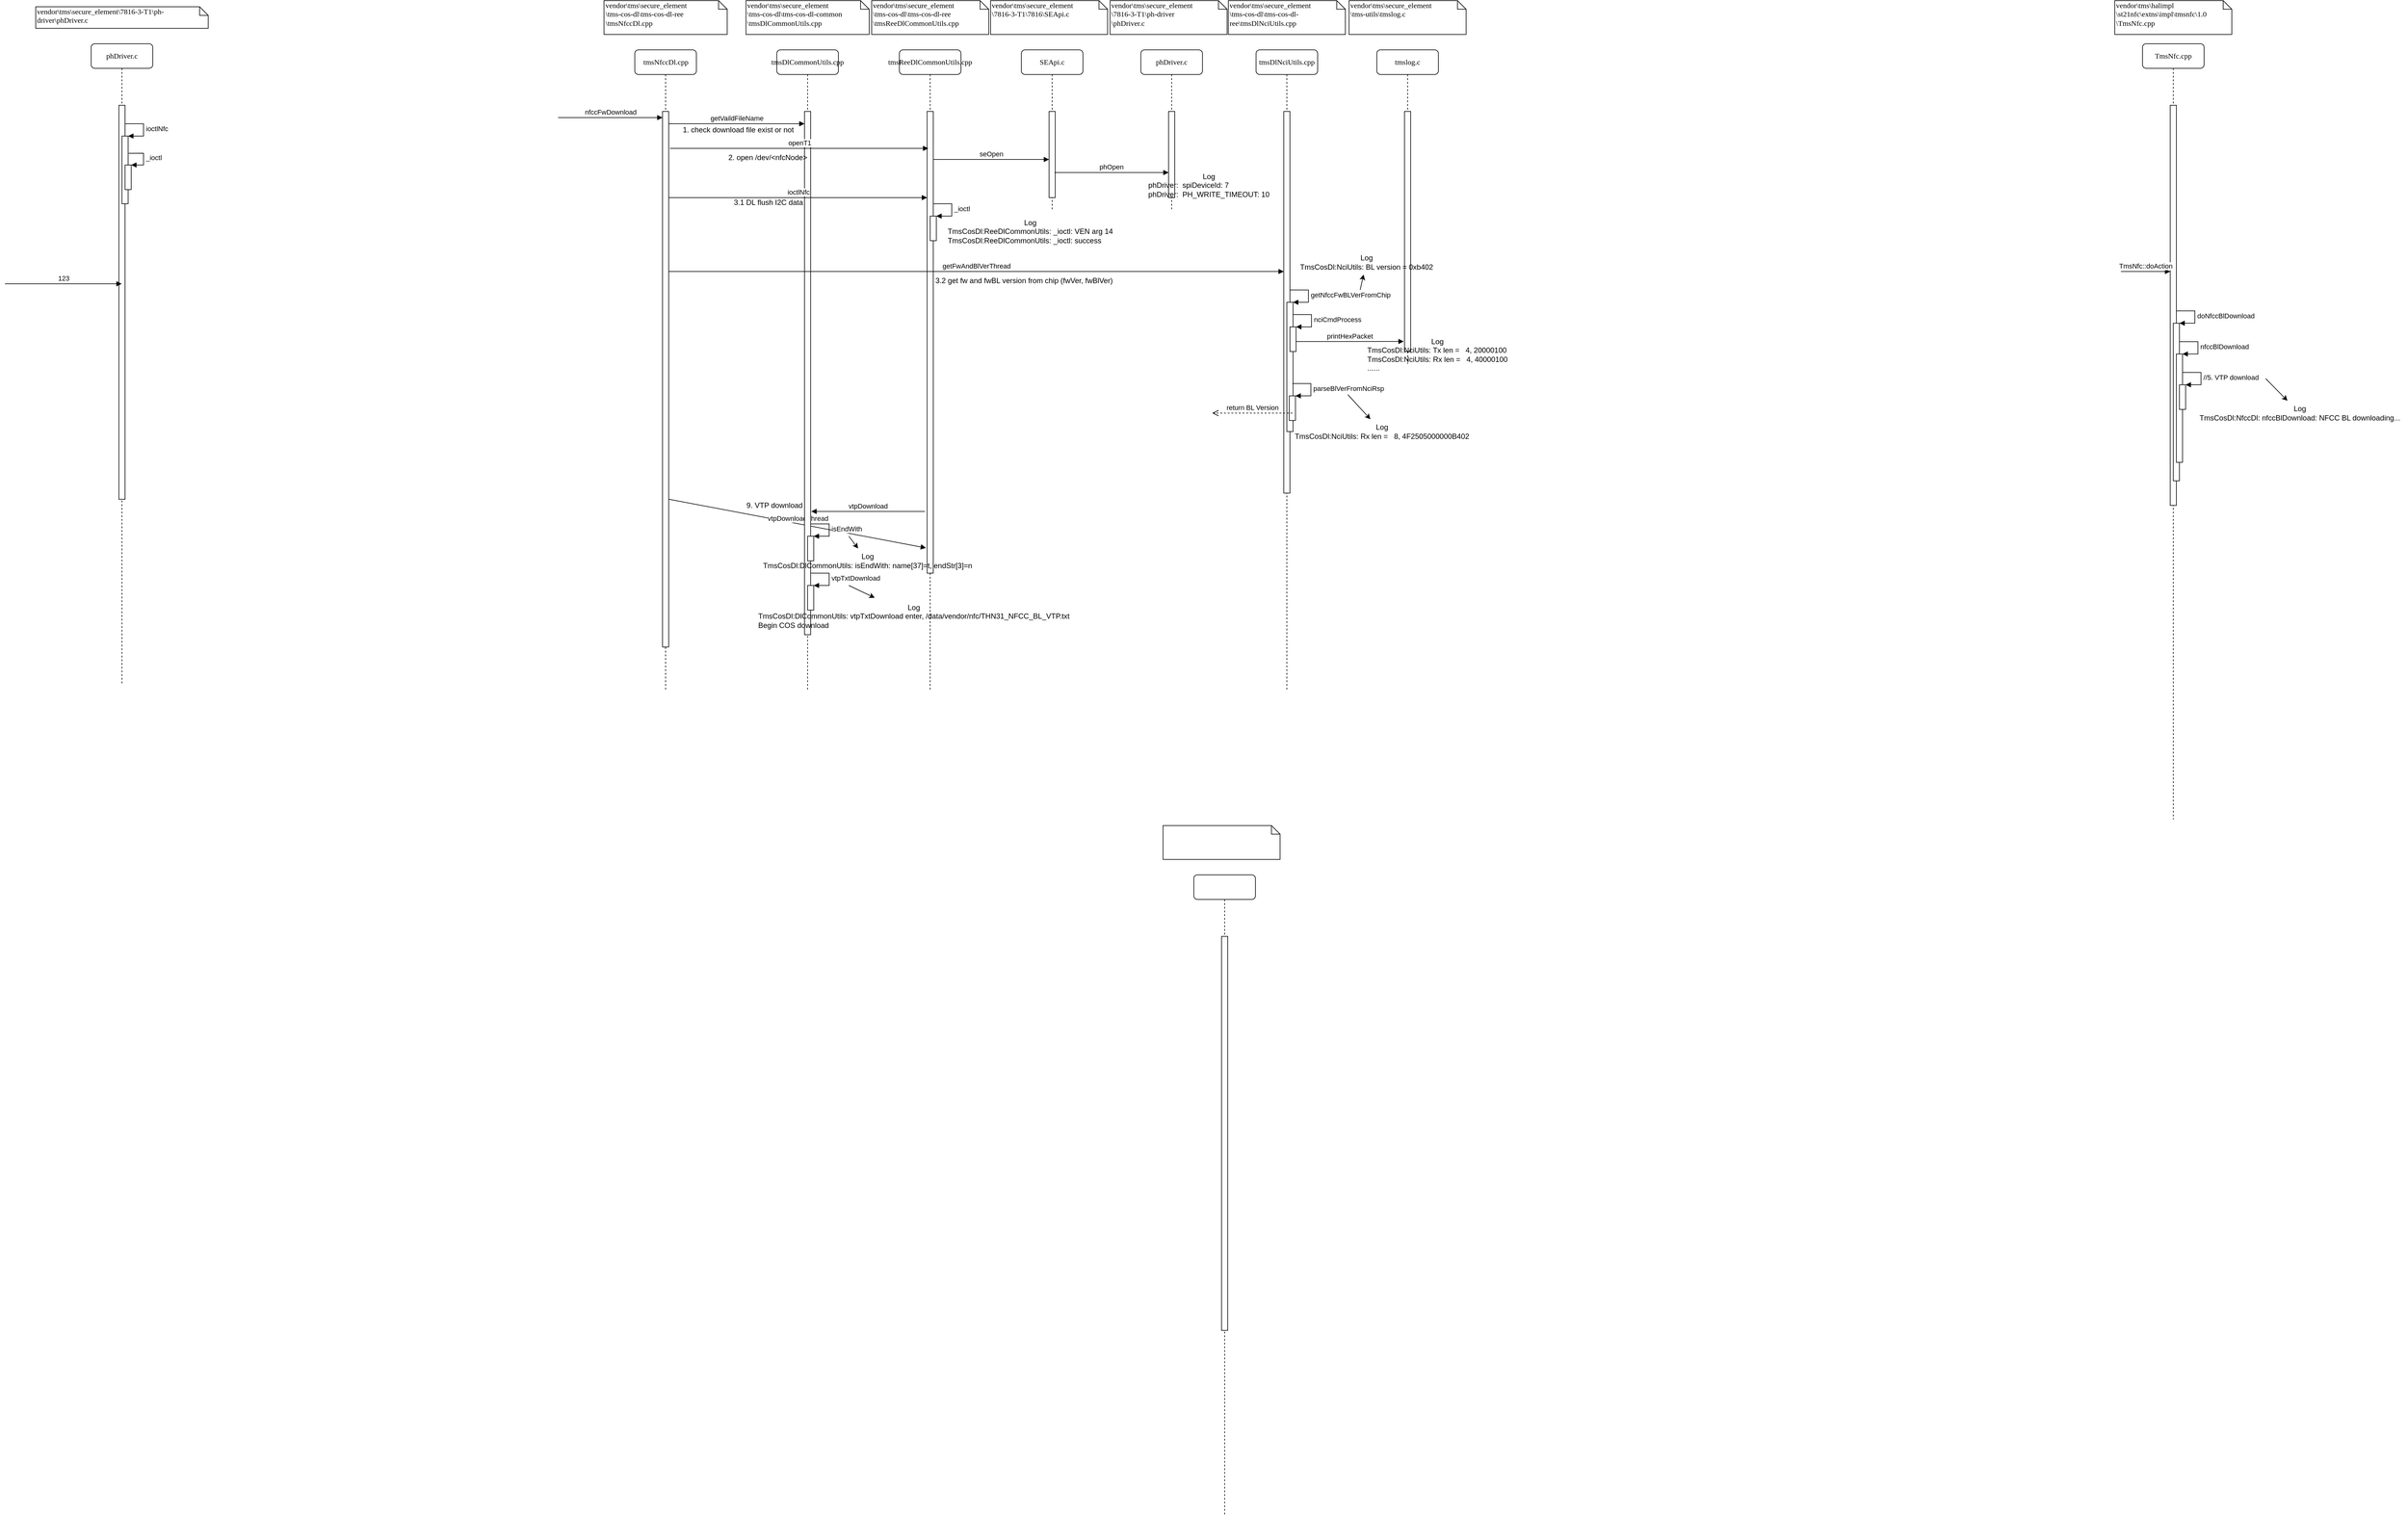 <mxfile version="20.0.4" type="github">
  <diagram name="Page-1" id="13e1069c-82ec-6db2-03f1-153e76fe0fe0">
    <mxGraphModel dx="3697" dy="1659" grid="1" gridSize="10" guides="1" tooltips="1" connect="1" arrows="1" fold="1" page="1" pageScale="1" pageWidth="1100" pageHeight="850" background="none" math="0" shadow="0">
      <root>
        <mxCell id="0" />
        <mxCell id="1" parent="0" />
        <mxCell id="Ku6d6TWkNU5Iu4rAbxKe-1" value="tmsNfccDl.cpp" style="shape=umlLifeline;perimeter=lifelinePerimeter;whiteSpace=wrap;html=1;container=1;collapsible=0;recursiveResize=0;outlineConnect=0;rounded=1;shadow=0;comic=0;labelBackgroundColor=none;strokeWidth=1;fontFamily=Verdana;fontSize=12;align=center;" parent="1" vertex="1">
          <mxGeometry x="-1057.5" y="-200" width="100" height="1040" as="geometry" />
        </mxCell>
        <mxCell id="Ku6d6TWkNU5Iu4rAbxKe-2" value="" style="html=1;points=[];perimeter=orthogonalPerimeter;rounded=0;shadow=0;comic=0;labelBackgroundColor=none;strokeWidth=1;fontFamily=Verdana;fontSize=12;align=center;" parent="Ku6d6TWkNU5Iu4rAbxKe-1" vertex="1">
          <mxGeometry x="45" y="100" width="10" height="870" as="geometry" />
        </mxCell>
        <mxCell id="Ku6d6TWkNU5Iu4rAbxKe-9" value="nfccFwDownload" style="html=1;verticalAlign=bottom;endArrow=block;rounded=0;" parent="Ku6d6TWkNU5Iu4rAbxKe-1" edge="1" target="Ku6d6TWkNU5Iu4rAbxKe-2">
          <mxGeometry width="80" relative="1" as="geometry">
            <mxPoint x="-124.5" y="110" as="sourcePoint" />
            <mxPoint x="35.5" y="110" as="targetPoint" />
          </mxGeometry>
        </mxCell>
        <object label="getVaildFileName" id="6wgtEtR7sXNdbjSEoORC-49">
          <mxCell style="html=1;verticalAlign=bottom;endArrow=block;rounded=0;" edge="1" parent="Ku6d6TWkNU5Iu4rAbxKe-1" target="6wgtEtR7sXNdbjSEoORC-38">
            <mxGeometry width="80" relative="1" as="geometry">
              <mxPoint x="55" y="120" as="sourcePoint" />
              <mxPoint x="267.5" y="120" as="targetPoint" />
            </mxGeometry>
          </mxCell>
        </object>
        <mxCell id="6wgtEtR7sXNdbjSEoORC-100" value="vtpDownloadThread" style="html=1;verticalAlign=bottom;endArrow=block;rounded=0;entryX=-0.183;entryY=0.612;entryDx=0;entryDy=0;entryPerimeter=0;" edge="1" parent="Ku6d6TWkNU5Iu4rAbxKe-1">
          <mxGeometry width="80" relative="1" as="geometry">
            <mxPoint x="55.5" y="730" as="sourcePoint" />
            <mxPoint x="472.67" y="809" as="targetPoint" />
          </mxGeometry>
        </mxCell>
        <mxCell id="6wgtEtR7sXNdbjSEoORC-17" value="tmslog.c" style="shape=umlLifeline;perimeter=lifelinePerimeter;whiteSpace=wrap;html=1;container=1;collapsible=0;recursiveResize=0;outlineConnect=0;rounded=1;shadow=0;comic=0;labelBackgroundColor=none;strokeWidth=1;fontFamily=Verdana;fontSize=12;align=center;" vertex="1" parent="1">
          <mxGeometry x="147" y="-200" width="100" height="510" as="geometry" />
        </mxCell>
        <mxCell id="6wgtEtR7sXNdbjSEoORC-18" value="" style="html=1;points=[];perimeter=orthogonalPerimeter;rounded=0;shadow=0;comic=0;labelBackgroundColor=none;strokeWidth=1;fontFamily=Verdana;fontSize=12;align=center;" vertex="1" parent="6wgtEtR7sXNdbjSEoORC-17">
          <mxGeometry x="45" y="100" width="10" height="390" as="geometry" />
        </mxCell>
        <mxCell id="6wgtEtR7sXNdbjSEoORC-83" value="&lt;span style=&quot;text-align: left;&quot;&gt;phDriver.c&lt;/span&gt;" style="shape=umlLifeline;perimeter=lifelinePerimeter;whiteSpace=wrap;html=1;container=1;collapsible=0;recursiveResize=0;outlineConnect=0;rounded=1;shadow=0;comic=0;labelBackgroundColor=none;strokeWidth=1;fontFamily=Verdana;fontSize=12;align=center;" vertex="1" parent="1">
          <mxGeometry x="-236" y="-200" width="100" height="260" as="geometry" />
        </mxCell>
        <mxCell id="6wgtEtR7sXNdbjSEoORC-84" value="" style="html=1;points=[];perimeter=orthogonalPerimeter;rounded=0;shadow=0;comic=0;labelBackgroundColor=none;strokeWidth=1;fontFamily=Verdana;fontSize=12;align=center;" vertex="1" parent="6wgtEtR7sXNdbjSEoORC-83">
          <mxGeometry x="45" y="100" width="10" height="140" as="geometry" />
        </mxCell>
        <mxCell id="6wgtEtR7sXNdbjSEoORC-1" value="tmsReeDlCommonUtils.cpp" style="shape=umlLifeline;perimeter=lifelinePerimeter;whiteSpace=wrap;html=1;container=1;collapsible=0;recursiveResize=0;outlineConnect=0;rounded=1;shadow=0;comic=0;labelBackgroundColor=none;strokeWidth=1;fontFamily=Verdana;fontSize=12;align=center;" vertex="1" parent="1">
          <mxGeometry x="-628" y="-200" width="100" height="1040" as="geometry" />
        </mxCell>
        <mxCell id="6wgtEtR7sXNdbjSEoORC-2" value="" style="html=1;points=[];perimeter=orthogonalPerimeter;rounded=0;shadow=0;comic=0;labelBackgroundColor=none;strokeWidth=1;fontFamily=Verdana;fontSize=12;align=center;" vertex="1" parent="6wgtEtR7sXNdbjSEoORC-1">
          <mxGeometry x="45" y="100" width="10" height="750" as="geometry" />
        </mxCell>
        <mxCell id="6wgtEtR7sXNdbjSEoORC-88" value="" style="html=1;points=[];perimeter=orthogonalPerimeter;" vertex="1" parent="6wgtEtR7sXNdbjSEoORC-1">
          <mxGeometry x="50" y="270" width="10" height="40" as="geometry" />
        </mxCell>
        <mxCell id="6wgtEtR7sXNdbjSEoORC-89" value="_ioctl" style="edgeStyle=orthogonalEdgeStyle;html=1;align=left;spacingLeft=2;endArrow=block;rounded=0;entryX=1;entryY=0;" edge="1" target="6wgtEtR7sXNdbjSEoORC-88" parent="6wgtEtR7sXNdbjSEoORC-1">
          <mxGeometry relative="1" as="geometry">
            <mxPoint x="55" y="250" as="sourcePoint" />
            <Array as="points">
              <mxPoint x="85" y="250" />
            </Array>
          </mxGeometry>
        </mxCell>
        <mxCell id="6wgtEtR7sXNdbjSEoORC-60" value="&lt;span style=&quot;text-align: left;&quot;&gt;SEApi.c&lt;/span&gt;" style="shape=umlLifeline;perimeter=lifelinePerimeter;whiteSpace=wrap;html=1;container=1;collapsible=0;recursiveResize=0;outlineConnect=0;rounded=1;shadow=0;comic=0;labelBackgroundColor=none;strokeWidth=1;fontFamily=Verdana;fontSize=12;align=center;" vertex="1" parent="1">
          <mxGeometry x="-430" y="-200" width="100" height="260" as="geometry" />
        </mxCell>
        <mxCell id="6wgtEtR7sXNdbjSEoORC-61" value="" style="html=1;points=[];perimeter=orthogonalPerimeter;rounded=0;shadow=0;comic=0;labelBackgroundColor=none;strokeWidth=1;fontFamily=Verdana;fontSize=12;align=center;" vertex="1" parent="6wgtEtR7sXNdbjSEoORC-60">
          <mxGeometry x="45" y="100" width="10" height="140" as="geometry" />
        </mxCell>
        <mxCell id="6wgtEtR7sXNdbjSEoORC-37" value="tmsDlCommonUtils.cpp" style="shape=umlLifeline;perimeter=lifelinePerimeter;whiteSpace=wrap;html=1;container=1;collapsible=0;recursiveResize=0;outlineConnect=0;rounded=1;shadow=0;comic=0;labelBackgroundColor=none;strokeWidth=1;fontFamily=Verdana;fontSize=12;align=center;" vertex="1" parent="1">
          <mxGeometry x="-827" y="-200" width="100" height="1040" as="geometry" />
        </mxCell>
        <mxCell id="6wgtEtR7sXNdbjSEoORC-38" value="" style="html=1;points=[];perimeter=orthogonalPerimeter;rounded=0;shadow=0;comic=0;labelBackgroundColor=none;strokeWidth=1;fontFamily=Verdana;fontSize=12;align=center;" vertex="1" parent="6wgtEtR7sXNdbjSEoORC-37">
          <mxGeometry x="45" y="100" width="10" height="850" as="geometry" />
        </mxCell>
        <mxCell id="6wgtEtR7sXNdbjSEoORC-39" value="" style="html=1;points=[];perimeter=orthogonalPerimeter;" vertex="1" parent="6wgtEtR7sXNdbjSEoORC-37">
          <mxGeometry x="50" y="790" width="10" height="40" as="geometry" />
        </mxCell>
        <mxCell id="6wgtEtR7sXNdbjSEoORC-40" value="isEndWith" style="edgeStyle=orthogonalEdgeStyle;html=1;align=left;spacingLeft=2;endArrow=block;rounded=0;entryX=1;entryY=0;" edge="1" parent="6wgtEtR7sXNdbjSEoORC-37" target="6wgtEtR7sXNdbjSEoORC-39">
          <mxGeometry relative="1" as="geometry">
            <mxPoint x="55" y="770" as="sourcePoint" />
            <Array as="points">
              <mxPoint x="85" y="770" />
            </Array>
          </mxGeometry>
        </mxCell>
        <mxCell id="6wgtEtR7sXNdbjSEoORC-41" value="" style="html=1;points=[];perimeter=orthogonalPerimeter;" vertex="1" parent="6wgtEtR7sXNdbjSEoORC-37">
          <mxGeometry x="50" y="870" width="10" height="40" as="geometry" />
        </mxCell>
        <mxCell id="6wgtEtR7sXNdbjSEoORC-42" value="vtpTxtDownload" style="edgeStyle=orthogonalEdgeStyle;html=1;align=left;spacingLeft=2;endArrow=block;rounded=0;entryX=1;entryY=0;" edge="1" parent="6wgtEtR7sXNdbjSEoORC-37" target="6wgtEtR7sXNdbjSEoORC-41">
          <mxGeometry relative="1" as="geometry">
            <mxPoint x="55" y="850" as="sourcePoint" />
            <Array as="points">
              <mxPoint x="85" y="850" />
            </Array>
          </mxGeometry>
        </mxCell>
        <mxCell id="6wgtEtR7sXNdbjSEoORC-52" value="2. open /dev/&amp;lt;nfcNode&amp;gt;" style="text;html=1;resizable=0;autosize=1;align=center;verticalAlign=middle;points=[];fillColor=none;strokeColor=none;rounded=0;" vertex="1" parent="6wgtEtR7sXNdbjSEoORC-37">
          <mxGeometry x="-90" y="160" width="150" height="30" as="geometry" />
        </mxCell>
        <mxCell id="7baba1c4bc27f4b0-8" value="tmsDlNciUtils.cpp" style="shape=umlLifeline;perimeter=lifelinePerimeter;whiteSpace=wrap;html=1;container=1;collapsible=0;recursiveResize=0;outlineConnect=0;rounded=1;shadow=0;comic=0;labelBackgroundColor=none;strokeWidth=1;fontFamily=Verdana;fontSize=12;align=center;" parent="1" vertex="1">
          <mxGeometry x="-49" y="-200" width="100" height="1040" as="geometry" />
        </mxCell>
        <mxCell id="7baba1c4bc27f4b0-9" value="" style="html=1;points=[];perimeter=orthogonalPerimeter;rounded=0;shadow=0;comic=0;labelBackgroundColor=none;strokeWidth=1;fontFamily=Verdana;fontSize=12;align=center;" parent="7baba1c4bc27f4b0-8" vertex="1">
          <mxGeometry x="45" y="100" width="10" height="620" as="geometry" />
        </mxCell>
        <mxCell id="6wgtEtR7sXNdbjSEoORC-92" value="" style="html=1;points=[];perimeter=orthogonalPerimeter;" vertex="1" parent="7baba1c4bc27f4b0-8">
          <mxGeometry x="50" y="410" width="10" height="210" as="geometry" />
        </mxCell>
        <mxCell id="6wgtEtR7sXNdbjSEoORC-93" value="getNfccFwBLVerFromChip" style="edgeStyle=orthogonalEdgeStyle;html=1;align=left;spacingLeft=2;endArrow=block;rounded=0;entryX=1;entryY=0;" edge="1" target="6wgtEtR7sXNdbjSEoORC-92" parent="7baba1c4bc27f4b0-8">
          <mxGeometry relative="1" as="geometry">
            <mxPoint x="55" y="390" as="sourcePoint" />
            <Array as="points">
              <mxPoint x="85" y="390" />
            </Array>
          </mxGeometry>
        </mxCell>
        <mxCell id="6wgtEtR7sXNdbjSEoORC-94" value="" style="html=1;points=[];perimeter=orthogonalPerimeter;" vertex="1" parent="7baba1c4bc27f4b0-8">
          <mxGeometry x="55" y="450" width="10" height="40" as="geometry" />
        </mxCell>
        <mxCell id="6wgtEtR7sXNdbjSEoORC-95" value="nciCmdProcess" style="edgeStyle=orthogonalEdgeStyle;html=1;align=left;spacingLeft=2;endArrow=block;rounded=0;entryX=1;entryY=0;" edge="1" target="6wgtEtR7sXNdbjSEoORC-94" parent="7baba1c4bc27f4b0-8">
          <mxGeometry relative="1" as="geometry">
            <mxPoint x="60" y="430" as="sourcePoint" />
            <Array as="points">
              <mxPoint x="90" y="430" />
            </Array>
          </mxGeometry>
        </mxCell>
        <mxCell id="6wgtEtR7sXNdbjSEoORC-98" value="" style="html=1;points=[];perimeter=orthogonalPerimeter;" vertex="1" parent="7baba1c4bc27f4b0-8">
          <mxGeometry x="54" y="562" width="10" height="40" as="geometry" />
        </mxCell>
        <mxCell id="6wgtEtR7sXNdbjSEoORC-99" value="parseBlVerFromNciRsp" style="edgeStyle=orthogonalEdgeStyle;html=1;align=left;spacingLeft=2;endArrow=block;rounded=0;entryX=1;entryY=0;" edge="1" target="6wgtEtR7sXNdbjSEoORC-98" parent="7baba1c4bc27f4b0-8">
          <mxGeometry relative="1" as="geometry">
            <mxPoint x="59" y="542" as="sourcePoint" />
            <Array as="points">
              <mxPoint x="89" y="542" />
            </Array>
          </mxGeometry>
        </mxCell>
        <mxCell id="7baba1c4bc27f4b0-2" value="TmsNfc.cpp" style="shape=umlLifeline;perimeter=lifelinePerimeter;whiteSpace=wrap;html=1;container=1;collapsible=0;recursiveResize=0;outlineConnect=0;rounded=1;shadow=0;comic=0;labelBackgroundColor=none;strokeWidth=1;fontFamily=Verdana;fontSize=12;align=center;" parent="1" vertex="1">
          <mxGeometry x="1390" y="-210" width="100" height="1260" as="geometry" />
        </mxCell>
        <mxCell id="7baba1c4bc27f4b0-10" value="" style="html=1;points=[];perimeter=orthogonalPerimeter;rounded=0;shadow=0;comic=0;labelBackgroundColor=none;strokeWidth=1;fontFamily=Verdana;fontSize=12;align=center;" parent="7baba1c4bc27f4b0-2" vertex="1">
          <mxGeometry x="45" y="100" width="10" height="650" as="geometry" />
        </mxCell>
        <mxCell id="Ku6d6TWkNU5Iu4rAbxKe-25" value="" style="html=1;points=[];perimeter=orthogonalPerimeter;" parent="7baba1c4bc27f4b0-2" vertex="1">
          <mxGeometry x="50" y="454" width="10" height="256" as="geometry" />
        </mxCell>
        <mxCell id="Ku6d6TWkNU5Iu4rAbxKe-26" value="doNfccBlDownload" style="edgeStyle=orthogonalEdgeStyle;html=1;align=left;spacingLeft=2;endArrow=block;rounded=0;entryX=1;entryY=0;" parent="7baba1c4bc27f4b0-2" target="Ku6d6TWkNU5Iu4rAbxKe-25" edge="1">
          <mxGeometry relative="1" as="geometry">
            <mxPoint x="55" y="434" as="sourcePoint" />
            <Array as="points">
              <mxPoint x="85" y="434" />
            </Array>
          </mxGeometry>
        </mxCell>
        <mxCell id="Ku6d6TWkNU5Iu4rAbxKe-27" value="" style="html=1;points=[];perimeter=orthogonalPerimeter;" parent="7baba1c4bc27f4b0-2" vertex="1">
          <mxGeometry x="55" y="504" width="10" height="176" as="geometry" />
        </mxCell>
        <mxCell id="Ku6d6TWkNU5Iu4rAbxKe-28" value="nfccBlDownload" style="edgeStyle=orthogonalEdgeStyle;html=1;align=left;spacingLeft=2;endArrow=block;rounded=0;entryX=1;entryY=0;" parent="7baba1c4bc27f4b0-2" target="Ku6d6TWkNU5Iu4rAbxKe-27" edge="1">
          <mxGeometry relative="1" as="geometry">
            <mxPoint x="60" y="484" as="sourcePoint" />
            <Array as="points">
              <mxPoint x="90" y="484" />
            </Array>
          </mxGeometry>
        </mxCell>
        <mxCell id="Ku6d6TWkNU5Iu4rAbxKe-20" value="" style="html=1;points=[];perimeter=orthogonalPerimeter;" parent="7baba1c4bc27f4b0-2" vertex="1">
          <mxGeometry x="60" y="554" width="10" height="40" as="geometry" />
        </mxCell>
        <mxCell id="Ku6d6TWkNU5Iu4rAbxKe-21" value="//5. VTP download" style="edgeStyle=orthogonalEdgeStyle;html=1;align=left;spacingLeft=2;endArrow=block;rounded=0;entryX=1;entryY=0;" parent="7baba1c4bc27f4b0-2" target="Ku6d6TWkNU5Iu4rAbxKe-20" edge="1">
          <mxGeometry relative="1" as="geometry">
            <mxPoint x="65" y="534" as="sourcePoint" />
            <Array as="points">
              <mxPoint x="95" y="534" />
            </Array>
          </mxGeometry>
        </mxCell>
        <mxCell id="Ku6d6TWkNU5Iu4rAbxKe-23" value="" style="endArrow=classic;html=1;rounded=0;" parent="7baba1c4bc27f4b0-2" target="Ku6d6TWkNU5Iu4rAbxKe-22" edge="1">
          <mxGeometry width="50" height="50" relative="1" as="geometry">
            <mxPoint x="200" y="544" as="sourcePoint" />
            <mxPoint x="318.75" y="539" as="targetPoint" />
          </mxGeometry>
        </mxCell>
        <mxCell id="Ku6d6TWkNU5Iu4rAbxKe-24" value="&lt;div style=&quot;text-align: left;&quot;&gt;&lt;span style=&quot;font-size: 11px;&quot;&gt;TmsNfc::doAction&lt;/span&gt;&lt;/div&gt;" style="html=1;verticalAlign=bottom;endArrow=block;rounded=0;" parent="7baba1c4bc27f4b0-2" edge="1">
          <mxGeometry width="80" relative="1" as="geometry">
            <mxPoint x="-35" y="370" as="sourcePoint" />
            <mxPoint x="45" y="370" as="targetPoint" />
          </mxGeometry>
        </mxCell>
        <mxCell id="Ku6d6TWkNU5Iu4rAbxKe-15" value="return BL Version" style="html=1;verticalAlign=bottom;endArrow=open;dashed=1;endSize=8;rounded=0;exitX=0.5;exitY=0.7;exitDx=0;exitDy=0;exitPerimeter=0;" parent="1" source="6wgtEtR7sXNdbjSEoORC-98" edge="1">
          <mxGeometry relative="1" as="geometry">
            <mxPoint x="10" y="390" as="sourcePoint" />
            <mxPoint x="-120" y="390" as="targetPoint" />
          </mxGeometry>
        </mxCell>
        <mxCell id="Ku6d6TWkNU5Iu4rAbxKe-16" value="Log&lt;br&gt;TmsCosDl:NciUtils: Rx len =&amp;nbsp; &amp;nbsp;8, 4F2505000000B402" style="text;html=1;resizable=0;autosize=1;align=center;verticalAlign=middle;points=[];fillColor=none;strokeColor=none;rounded=0;" parent="1" vertex="1">
          <mxGeometry y="400" width="310" height="40" as="geometry" />
        </mxCell>
        <mxCell id="Ku6d6TWkNU5Iu4rAbxKe-17" value="Log&lt;br&gt;TmsCosDl:NciUtils: BL version = 0xb402" style="text;html=1;resizable=0;autosize=1;align=center;verticalAlign=middle;points=[];fillColor=none;strokeColor=none;rounded=0;" parent="1" vertex="1">
          <mxGeometry x="10" y="125" width="240" height="40" as="geometry" />
        </mxCell>
        <mxCell id="Ku6d6TWkNU5Iu4rAbxKe-18" value="" style="endArrow=classic;html=1;rounded=0;" parent="1" target="Ku6d6TWkNU5Iu4rAbxKe-16" edge="1">
          <mxGeometry width="50" height="50" relative="1" as="geometry">
            <mxPoint x="100" y="360" as="sourcePoint" />
            <mxPoint x="240" y="650" as="targetPoint" />
          </mxGeometry>
        </mxCell>
        <mxCell id="Ku6d6TWkNU5Iu4rAbxKe-19" value="" style="endArrow=classic;html=1;rounded=0;" parent="1" target="Ku6d6TWkNU5Iu4rAbxKe-17" edge="1">
          <mxGeometry width="50" height="50" relative="1" as="geometry">
            <mxPoint x="120" y="190" as="sourcePoint" />
            <mxPoint x="235" y="610" as="targetPoint" />
          </mxGeometry>
        </mxCell>
        <mxCell id="Ku6d6TWkNU5Iu4rAbxKe-22" value="Log&lt;br&gt;TmsCosDl:NfccDl: nfccBlDownload: NFCC BL downloading..." style="text;html=1;resizable=0;autosize=1;align=center;verticalAlign=middle;points=[];fillColor=none;strokeColor=none;rounded=0;" parent="1" vertex="1">
          <mxGeometry x="1470" y="370" width="350" height="40" as="geometry" />
        </mxCell>
        <mxCell id="6wgtEtR7sXNdbjSEoORC-4" value="vendor\tms\secure_element&lt;br&gt;\tms-cos-dl\tms-cos-dl-ree&lt;br&gt;\tmsReeDlCommonUtils.cpp" style="shape=note;whiteSpace=wrap;html=1;size=14;verticalAlign=top;align=left;spacingTop=-6;rounded=0;shadow=0;comic=0;labelBackgroundColor=none;strokeWidth=1;fontFamily=Verdana;fontSize=12" vertex="1" parent="1">
          <mxGeometry x="-673" y="-280" width="190" height="55" as="geometry" />
        </mxCell>
        <mxCell id="6wgtEtR7sXNdbjSEoORC-16" value="Log&lt;br&gt;&lt;div style=&quot;text-align: left;&quot;&gt;&lt;span style=&quot;background-color: initial;&quot;&gt;TmsCosDl:NciUtils: Tx len =&amp;nbsp; &amp;nbsp;4, 20000100&lt;/span&gt;&lt;/div&gt;&lt;div style=&quot;text-align: left;&quot;&gt;&lt;span style=&quot;background-color: initial;&quot;&gt;TmsCosDl:NciUtils: Rx len =&amp;nbsp; &amp;nbsp;4, 40000100&lt;/span&gt;&lt;/div&gt;&lt;div style=&quot;text-align: left;&quot;&gt;&lt;span style=&quot;background-color: initial;&quot;&gt;......&lt;/span&gt;&lt;/div&gt;" style="text;html=1;resizable=0;autosize=1;align=center;verticalAlign=middle;points=[];fillColor=none;strokeColor=none;rounded=0;" vertex="1" parent="1">
          <mxGeometry x="120" y="260" width="250" height="70" as="geometry" />
        </mxCell>
        <mxCell id="6wgtEtR7sXNdbjSEoORC-29" value="&lt;span style=&quot;text-align: left;&quot;&gt;phDriver.c&lt;/span&gt;" style="shape=umlLifeline;perimeter=lifelinePerimeter;whiteSpace=wrap;html=1;container=1;collapsible=0;recursiveResize=0;outlineConnect=0;rounded=1;shadow=0;comic=0;labelBackgroundColor=none;strokeWidth=1;fontFamily=Verdana;fontSize=12;align=center;" vertex="1" parent="1">
          <mxGeometry x="-1940" y="-210" width="100" height="1040" as="geometry" />
        </mxCell>
        <mxCell id="6wgtEtR7sXNdbjSEoORC-30" value="" style="html=1;points=[];perimeter=orthogonalPerimeter;rounded=0;shadow=0;comic=0;labelBackgroundColor=none;strokeWidth=1;fontFamily=Verdana;fontSize=12;align=center;" vertex="1" parent="6wgtEtR7sXNdbjSEoORC-29">
          <mxGeometry x="45" y="100" width="10" height="640" as="geometry" />
        </mxCell>
        <mxCell id="6wgtEtR7sXNdbjSEoORC-31" value="" style="html=1;points=[];perimeter=orthogonalPerimeter;" vertex="1" parent="6wgtEtR7sXNdbjSEoORC-29">
          <mxGeometry x="50" y="150" width="10" height="110" as="geometry" />
        </mxCell>
        <mxCell id="6wgtEtR7sXNdbjSEoORC-32" value="ioctlNfc" style="edgeStyle=orthogonalEdgeStyle;html=1;align=left;spacingLeft=2;endArrow=block;rounded=0;entryX=1;entryY=0;" edge="1" parent="6wgtEtR7sXNdbjSEoORC-29" target="6wgtEtR7sXNdbjSEoORC-31">
          <mxGeometry relative="1" as="geometry">
            <mxPoint x="55" y="130" as="sourcePoint" />
            <Array as="points">
              <mxPoint x="85" y="130" />
            </Array>
          </mxGeometry>
        </mxCell>
        <mxCell id="6wgtEtR7sXNdbjSEoORC-33" value="" style="html=1;points=[];perimeter=orthogonalPerimeter;" vertex="1" parent="6wgtEtR7sXNdbjSEoORC-29">
          <mxGeometry x="55" y="197" width="10" height="40" as="geometry" />
        </mxCell>
        <mxCell id="6wgtEtR7sXNdbjSEoORC-34" value="_ioctl" style="edgeStyle=orthogonalEdgeStyle;html=1;align=left;spacingLeft=2;endArrow=block;rounded=0;entryX=1;entryY=0;exitX=1.086;exitY=0.254;exitDx=0;exitDy=0;exitPerimeter=0;" edge="1" parent="6wgtEtR7sXNdbjSEoORC-29" source="6wgtEtR7sXNdbjSEoORC-31" target="6wgtEtR7sXNdbjSEoORC-33">
          <mxGeometry relative="1" as="geometry">
            <mxPoint x="55" y="177" as="sourcePoint" />
            <Array as="points">
              <mxPoint x="85" y="178" />
              <mxPoint x="85" y="197" />
            </Array>
          </mxGeometry>
        </mxCell>
        <mxCell id="6wgtEtR7sXNdbjSEoORC-35" value="vendor\tms\secure_element\7816-3-T1\ph-driver\phDriver.c" style="shape=note;whiteSpace=wrap;html=1;size=14;verticalAlign=top;align=left;spacingTop=-6;rounded=0;shadow=0;comic=0;labelBackgroundColor=none;strokeWidth=1;fontFamily=Verdana;fontSize=12" vertex="1" parent="1">
          <mxGeometry x="-2030" y="-270" width="280" height="35" as="geometry" />
        </mxCell>
        <mxCell id="6wgtEtR7sXNdbjSEoORC-36" value="123" style="html=1;verticalAlign=bottom;endArrow=block;rounded=0;" edge="1" parent="1" target="6wgtEtR7sXNdbjSEoORC-29">
          <mxGeometry width="80" relative="1" as="geometry">
            <mxPoint x="-2080" y="180" as="sourcePoint" />
            <mxPoint x="-1970.5" y="180" as="targetPoint" />
          </mxGeometry>
        </mxCell>
        <mxCell id="6wgtEtR7sXNdbjSEoORC-43" value="vendor\tms\secure_element&lt;br&gt;\tms-cos-dl\tms-cos-dl-common&lt;br&gt;\tmsDlCommonUtils.cpp" style="shape=note;whiteSpace=wrap;html=1;size=14;verticalAlign=top;align=left;spacingTop=-6;rounded=0;shadow=0;comic=0;labelBackgroundColor=none;strokeWidth=1;fontFamily=Verdana;fontSize=12" vertex="1" parent="1">
          <mxGeometry x="-877" y="-280" width="200" height="55" as="geometry" />
        </mxCell>
        <mxCell id="6wgtEtR7sXNdbjSEoORC-45" value="Log&lt;br&gt;TmsCosDl:DlCommonUtils: isEndWith: name[37]=t, endStr[3]=n" style="text;html=1;resizable=0;autosize=1;align=center;verticalAlign=middle;points=[];fillColor=none;strokeColor=none;rounded=0;" vertex="1" parent="1">
          <mxGeometry x="-860" y="610" width="360" height="40" as="geometry" />
        </mxCell>
        <mxCell id="6wgtEtR7sXNdbjSEoORC-46" value="Log&lt;br&gt;&lt;div style=&quot;text-align: left;&quot;&gt;&lt;span style=&quot;background-color: initial;&quot;&gt;TmsCosDl:DlCommonUtils: vtpTxtDownload enter, /data/vendor/nfc/THN31_NFCC_BL_VTP.txt&lt;/span&gt;&lt;/div&gt;&lt;div style=&quot;text-align: left;&quot;&gt;&lt;span style=&quot;background-color: initial;&quot;&gt;Begin COS download&lt;/span&gt;&lt;/div&gt;" style="text;html=1;resizable=0;autosize=1;align=center;verticalAlign=middle;points=[];fillColor=none;strokeColor=none;rounded=0;" vertex="1" parent="1">
          <mxGeometry x="-870" y="690" width="530" height="60" as="geometry" />
        </mxCell>
        <mxCell id="6wgtEtR7sXNdbjSEoORC-47" value="" style="endArrow=classic;html=1;rounded=0;" edge="1" parent="1" target="6wgtEtR7sXNdbjSEoORC-45">
          <mxGeometry width="50" height="50" relative="1" as="geometry">
            <mxPoint x="-710" y="590" as="sourcePoint" />
            <mxPoint x="-570" y="980" as="targetPoint" />
          </mxGeometry>
        </mxCell>
        <mxCell id="6wgtEtR7sXNdbjSEoORC-48" value="" style="endArrow=classic;html=1;rounded=0;" edge="1" parent="1" target="6wgtEtR7sXNdbjSEoORC-46">
          <mxGeometry width="50" height="50" relative="1" as="geometry">
            <mxPoint x="-710" y="670" as="sourcePoint" />
            <mxPoint x="-576" y="1070" as="targetPoint" />
          </mxGeometry>
        </mxCell>
        <mxCell id="6wgtEtR7sXNdbjSEoORC-50" value="1. check download file exist or not" style="text;html=1;resizable=0;autosize=1;align=center;verticalAlign=middle;points=[];fillColor=none;strokeColor=none;rounded=0;" vertex="1" parent="1">
          <mxGeometry x="-990" y="-85" width="200" height="30" as="geometry" />
        </mxCell>
        <mxCell id="6wgtEtR7sXNdbjSEoORC-51" value="openT1" style="html=1;verticalAlign=bottom;endArrow=block;rounded=0;" edge="1" parent="1">
          <mxGeometry width="80" relative="1" as="geometry">
            <mxPoint x="-1000.5" y="-40.0" as="sourcePoint" />
            <mxPoint x="-581" y="-40.0" as="targetPoint" />
          </mxGeometry>
        </mxCell>
        <mxCell id="6wgtEtR7sXNdbjSEoORC-71" value="vendor\tms\secure_element&lt;br&gt;\7816-3-T1\7816\SEApi.c" style="shape=note;whiteSpace=wrap;html=1;size=14;verticalAlign=top;align=left;spacingTop=-6;rounded=0;shadow=0;comic=0;labelBackgroundColor=none;strokeWidth=1;fontFamily=Verdana;fontSize=12" vertex="1" parent="1">
          <mxGeometry x="-480" y="-280" width="190" height="55" as="geometry" />
        </mxCell>
        <mxCell id="6wgtEtR7sXNdbjSEoORC-72" value="vendor\tms\secure_element&lt;br&gt;\tms-cos-dl\tms-cos-dl-ree&lt;br&gt;\tmsNfccDl.cpp" style="shape=note;whiteSpace=wrap;html=1;size=14;verticalAlign=top;align=left;spacingTop=-6;rounded=0;shadow=0;comic=0;labelBackgroundColor=none;strokeWidth=1;fontFamily=Verdana;fontSize=12" vertex="1" parent="1">
          <mxGeometry x="-1107.5" y="-280" width="200" height="55" as="geometry" />
        </mxCell>
        <mxCell id="6wgtEtR7sXNdbjSEoORC-73" value="vendor\tms\secure_element&lt;br&gt;\tms-cos-dl\tms-cos-dl-ree\tmsDlNciUtils.cpp" style="shape=note;whiteSpace=wrap;html=1;size=14;verticalAlign=top;align=left;spacingTop=-6;rounded=0;shadow=0;comic=0;labelBackgroundColor=none;strokeWidth=1;fontFamily=Verdana;fontSize=12" vertex="1" parent="1">
          <mxGeometry x="-94" y="-280" width="190" height="55" as="geometry" />
        </mxCell>
        <mxCell id="6wgtEtR7sXNdbjSEoORC-74" value="vendor\tms\halimpl&lt;br&gt;\st21nfc\extns\impl\tmsnfc\1.0&lt;br&gt;\TmsNfc.cpp" style="shape=note;whiteSpace=wrap;html=1;size=14;verticalAlign=top;align=left;spacingTop=-6;rounded=0;shadow=0;comic=0;labelBackgroundColor=none;strokeWidth=1;fontFamily=Verdana;fontSize=12" vertex="1" parent="1">
          <mxGeometry x="1345" y="-280" width="190" height="55" as="geometry" />
        </mxCell>
        <mxCell id="6wgtEtR7sXNdbjSEoORC-79" value="" style="shape=umlLifeline;perimeter=lifelinePerimeter;whiteSpace=wrap;html=1;container=1;collapsible=0;recursiveResize=0;outlineConnect=0;rounded=1;shadow=0;comic=0;labelBackgroundColor=none;strokeWidth=1;fontFamily=Verdana;fontSize=12;align=center;" vertex="1" parent="1">
          <mxGeometry x="-150" y="1140" width="100" height="1040" as="geometry" />
        </mxCell>
        <mxCell id="6wgtEtR7sXNdbjSEoORC-80" value="" style="html=1;points=[];perimeter=orthogonalPerimeter;rounded=0;shadow=0;comic=0;labelBackgroundColor=none;strokeWidth=1;fontFamily=Verdana;fontSize=12;align=center;" vertex="1" parent="6wgtEtR7sXNdbjSEoORC-79">
          <mxGeometry x="45" y="100" width="10" height="640" as="geometry" />
        </mxCell>
        <mxCell id="6wgtEtR7sXNdbjSEoORC-81" value="" style="shape=note;whiteSpace=wrap;html=1;size=14;verticalAlign=top;align=left;spacingTop=-6;rounded=0;shadow=0;comic=0;labelBackgroundColor=none;strokeWidth=1;fontFamily=Verdana;fontSize=12" vertex="1" parent="1">
          <mxGeometry x="-200" y="1060" width="190" height="55" as="geometry" />
        </mxCell>
        <mxCell id="6wgtEtR7sXNdbjSEoORC-82" value="vendor\tms\secure_element&lt;br&gt;\7816-3-T1\ph-driver&lt;br&gt;\phDriver.c" style="shape=note;whiteSpace=wrap;html=1;size=14;verticalAlign=top;align=left;spacingTop=-6;rounded=0;shadow=0;comic=0;labelBackgroundColor=none;strokeWidth=1;fontFamily=Verdana;fontSize=12" vertex="1" parent="1">
          <mxGeometry x="-286" y="-280" width="190" height="55" as="geometry" />
        </mxCell>
        <mxCell id="6wgtEtR7sXNdbjSEoORC-85" value="phOpen" style="html=1;verticalAlign=bottom;endArrow=block;rounded=0;exitX=0.892;exitY=0.157;exitDx=0;exitDy=0;exitPerimeter=0;" edge="1" parent="1">
          <mxGeometry width="80" relative="1" as="geometry">
            <mxPoint x="-376.08" y="-0.73" as="sourcePoint" />
            <mxPoint x="-191" y="-0.73" as="targetPoint" />
          </mxGeometry>
        </mxCell>
        <mxCell id="6wgtEtR7sXNdbjSEoORC-87" value="ioctlNfc" style="html=1;verticalAlign=bottom;endArrow=block;rounded=0;" edge="1" parent="1">
          <mxGeometry width="80" relative="1" as="geometry">
            <mxPoint x="-1002.5" y="40" as="sourcePoint" />
            <mxPoint x="-583" y="40" as="targetPoint" />
          </mxGeometry>
        </mxCell>
        <mxCell id="6wgtEtR7sXNdbjSEoORC-10" value="Log&lt;br&gt;&lt;div style=&quot;text-align: left;&quot;&gt;&lt;span style=&quot;background-color: initial;&quot;&gt;TmsCosDl:ReeDlCommonUtils: _ioctl: VEN arg 14&lt;/span&gt;&lt;/div&gt;&lt;div style=&quot;text-align: left;&quot;&gt;&lt;span style=&quot;background-color: initial;&quot;&gt;TmsCosDl:ReeDlCommonUtils: _ioctl: success&lt;/span&gt;&lt;/div&gt;" style="text;html=1;resizable=0;autosize=1;align=center;verticalAlign=middle;points=[];fillColor=none;strokeColor=none;rounded=0;" vertex="1" parent="1">
          <mxGeometry x="-561" y="65" width="290" height="60" as="geometry" />
        </mxCell>
        <mxCell id="6wgtEtR7sXNdbjSEoORC-90" value="3.1 DL flush I2C data" style="text;html=1;resizable=0;autosize=1;align=center;verticalAlign=middle;points=[];fillColor=none;strokeColor=none;rounded=0;" vertex="1" parent="1">
          <mxGeometry x="-911" y="33" width="140" height="30" as="geometry" />
        </mxCell>
        <mxCell id="6wgtEtR7sXNdbjSEoORC-75" value="seOpen" style="html=1;verticalAlign=bottom;endArrow=block;rounded=0;" edge="1" parent="1">
          <mxGeometry width="80" relative="1" as="geometry">
            <mxPoint x="-573" y="-22" as="sourcePoint" />
            <mxPoint x="-385" y="-22" as="targetPoint" />
          </mxGeometry>
        </mxCell>
        <mxCell id="6wgtEtR7sXNdbjSEoORC-91" value="3.2 get fw and fwBL version from chip (fwVer, fwBlVer)" style="text;html=1;resizable=0;autosize=1;align=center;verticalAlign=middle;points=[];fillColor=none;strokeColor=none;rounded=0;" vertex="1" parent="1">
          <mxGeometry x="-581" y="160" width="310" height="30" as="geometry" />
        </mxCell>
        <mxCell id="6wgtEtR7sXNdbjSEoORC-96" value="&lt;span style=&quot;text-align: left;&quot;&gt;printHexPacket&lt;/span&gt;" style="html=1;verticalAlign=bottom;endArrow=block;rounded=0;entryX=-0.129;entryY=0.958;entryDx=0;entryDy=0;entryPerimeter=0;exitX=0.961;exitY=0.594;exitDx=0;exitDy=0;exitPerimeter=0;" edge="1" parent="1" source="6wgtEtR7sXNdbjSEoORC-94" target="6wgtEtR7sXNdbjSEoORC-18">
          <mxGeometry width="80" relative="1" as="geometry">
            <mxPoint x="105" y="263.94" as="sourcePoint" />
            <mxPoint x="260" y="264" as="targetPoint" />
          </mxGeometry>
        </mxCell>
        <mxCell id="6wgtEtR7sXNdbjSEoORC-97" value="vendor\tms\secure_element&lt;br&gt;\tms-utils\tmslog.c" style="shape=note;whiteSpace=wrap;html=1;size=14;verticalAlign=top;align=left;spacingTop=-6;rounded=0;shadow=0;comic=0;labelBackgroundColor=none;strokeWidth=1;fontFamily=Verdana;fontSize=12" vertex="1" parent="1">
          <mxGeometry x="102" y="-280" width="190" height="55" as="geometry" />
        </mxCell>
        <mxCell id="6wgtEtR7sXNdbjSEoORC-86" value="Log&lt;br&gt;&lt;div style=&quot;text-align: left;&quot;&gt;&lt;span style=&quot;background-color: initial;&quot;&gt;phDriver:&amp;nbsp; spiDeviceId: 7&lt;/span&gt;&lt;/div&gt;&lt;div style=&quot;text-align: left;&quot;&gt;&lt;span style=&quot;background-color: initial;&quot;&gt;phDriver:&amp;nbsp; PH_WRITE_TIMEOUT: 10&lt;/span&gt;&lt;/div&gt;" style="text;html=1;resizable=0;autosize=1;align=center;verticalAlign=middle;points=[];fillColor=none;strokeColor=none;rounded=0;" vertex="1" parent="1">
          <mxGeometry x="-236" y="-10" width="220" height="60" as="geometry" />
        </mxCell>
        <mxCell id="6wgtEtR7sXNdbjSEoORC-101" value="9. VTP download" style="text;html=1;resizable=0;autosize=1;align=center;verticalAlign=middle;points=[];fillColor=none;strokeColor=none;rounded=0;" vertex="1" parent="1">
          <mxGeometry x="-886" y="525" width="110" height="30" as="geometry" />
        </mxCell>
        <mxCell id="6wgtEtR7sXNdbjSEoORC-102" value="vtpDownload" style="html=1;verticalAlign=bottom;endArrow=block;rounded=0;entryX=1.109;entryY=0.365;entryDx=0;entryDy=0;entryPerimeter=0;exitX=-0.357;exitY=0.673;exitDx=0;exitDy=0;exitPerimeter=0;" edge="1" parent="1">
          <mxGeometry width="80" relative="1" as="geometry">
            <mxPoint x="-586.57" y="549.72" as="sourcePoint" />
            <mxPoint x="-770.91" y="549.7" as="targetPoint" />
          </mxGeometry>
        </mxCell>
        <mxCell id="Ku6d6TWkNU5Iu4rAbxKe-6" value="&lt;span style=&quot;text-align: left;&quot;&gt;getFwAndBlVerThread&lt;/span&gt;" style="html=1;verticalAlign=bottom;endArrow=block;rounded=0;" parent="1" edge="1">
          <mxGeometry width="80" relative="1" as="geometry">
            <mxPoint x="-1002.5" y="160" as="sourcePoint" />
            <mxPoint x="-4" y="160" as="targetPoint" />
          </mxGeometry>
        </mxCell>
      </root>
    </mxGraphModel>
  </diagram>
</mxfile>
